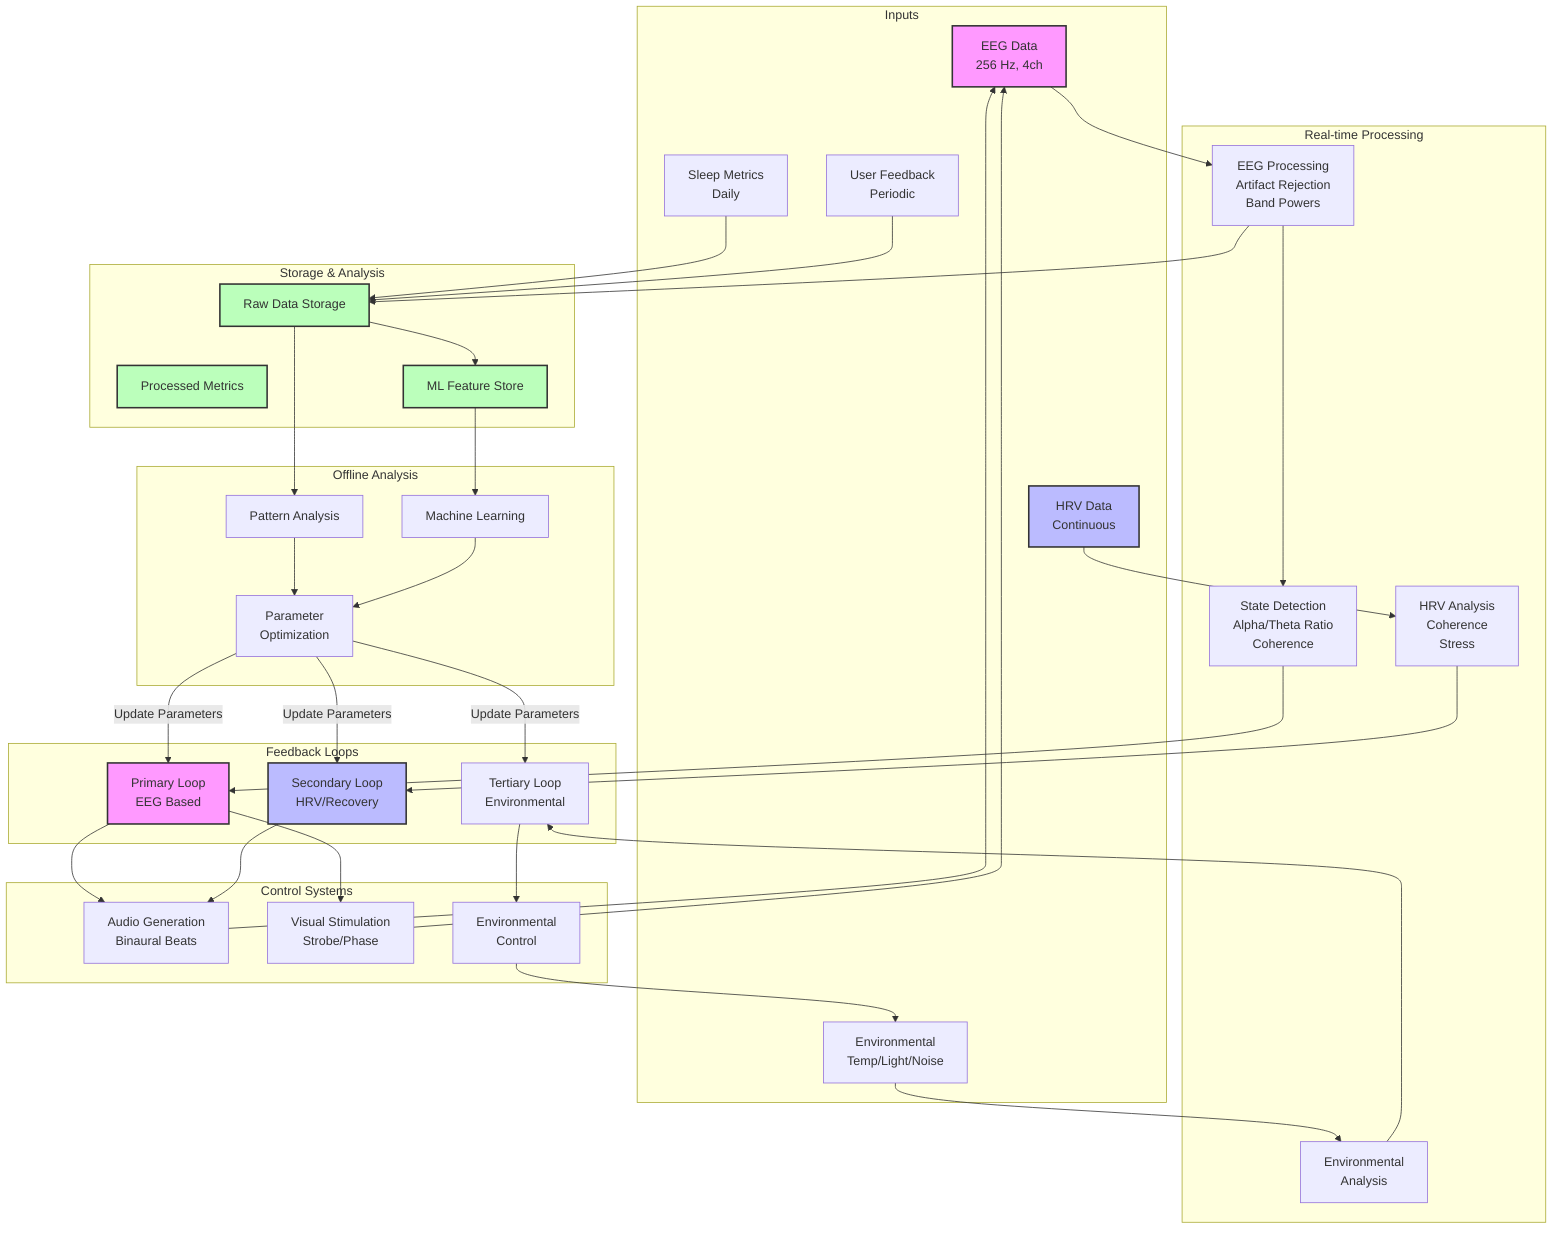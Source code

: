 graph TB
    %% Input Sources
    subgraph Inputs
        EEG[EEG Data\n256 Hz, 4ch]
        HRV[HRV Data\nContinuous]
        Sleep[Sleep Metrics\nDaily]
        Env[Environmental\nTemp/Light/Noise]
        User[User Feedback\nPeriodic]
    end

    %% Real-time Processing
    subgraph RealTime[Real-time Processing]
        EEG_Proc[EEG Processing\nArtifact Rejection\nBand Powers]
        State_Det[State Detection\nAlpha/Theta Ratio\nCoherence]
        HRV_Proc[HRV Analysis\nCoherence\nStress]
        Env_Proc[Environmental\nAnalysis]
    end

    %% Control Systems
    subgraph Control[Control Systems]
        Audio[Audio Generation\nBinaural Beats]
        Visual[Visual Stimulation\nStrobe/Phase]
        Env_Ctrl[Environmental\nControl]
    end

    %% Feedback Loops
    subgraph Feedback[Feedback Loops]
        Primary[Primary Loop\nEEG Based]
        Secondary[Secondary Loop\nHRV/Recovery]
        Tertiary[Tertiary Loop\nEnvironmental]
    end

    %% Storage & Analysis
    subgraph Storage[Storage & Analysis]
        Raw_Store[Raw Data Storage]
        Processed[Processed Metrics]
        ML_Features[ML Feature Store]
    end

    %% Offline Analysis
    subgraph Offline[Offline Analysis]
        Pattern[Pattern Analysis]
        ML[Machine Learning]
        Optimization[Parameter\nOptimization]
    end

    %% Connections
    EEG --> EEG_Proc
    HRV --> HRV_Proc
    Sleep --> Raw_Store
    Env --> Env_Proc
    User --> Raw_Store

    EEG_Proc --> State_Det
    EEG_Proc --> Raw_Store
    State_Det --> Primary
    HRV_Proc --> Secondary
    Env_Proc --> Tertiary

    Primary --> Audio
    Primary --> Visual
    Secondary --> Audio
    Tertiary --> Env_Ctrl

    Raw_Store --> Pattern
    Raw_Store --> ML_Features
    ML_Features --> ML
    Pattern --> Optimization
    ML --> Optimization

    %% Real-time Feedback
    Audio --> EEG
    Visual --> EEG
    Env_Ctrl --> Env

    %% Analysis Flow
    Optimization --> |Update Parameters| Primary
    Optimization --> |Update Parameters| Secondary
    Optimization --> |Update Parameters| Tertiary

    classDef primary fill:#f9f,stroke:#333,stroke-width:2px
    classDef secondary fill:#bbf,stroke:#333,stroke-width:2px
    classDef storage fill:#bfb,stroke:#333,stroke-width:2px
    
    class EEG,Primary primary
    class HRV,Secondary secondary
    class Raw_Store,Processed,ML_Features storage